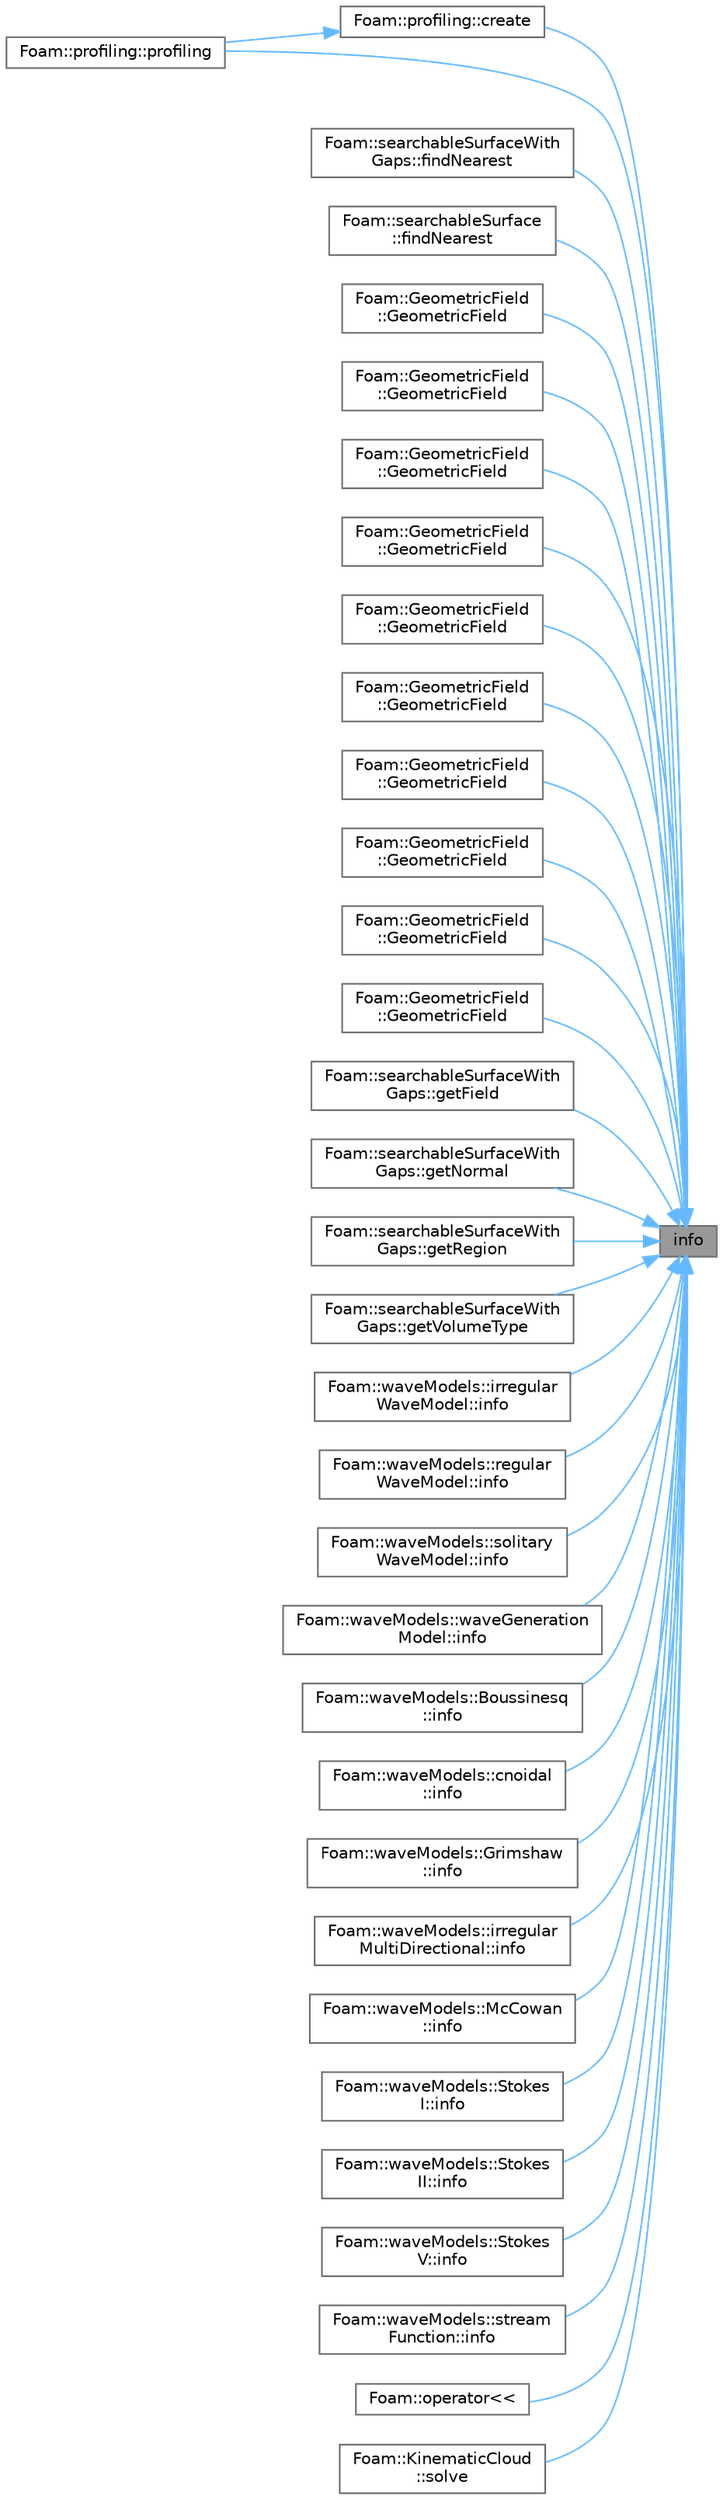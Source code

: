 digraph "info"
{
 // LATEX_PDF_SIZE
  bgcolor="transparent";
  edge [fontname=Helvetica,fontsize=10,labelfontname=Helvetica,labelfontsize=10];
  node [fontname=Helvetica,fontsize=10,shape=box,height=0.2,width=0.4];
  rankdir="RL";
  Node1 [id="Node000001",label="info",height=0.2,width=0.4,color="gray40", fillcolor="grey60", style="filled", fontcolor="black",tooltip=" "];
  Node1 -> Node2 [id="edge1_Node000001_Node000002",dir="back",color="steelblue1",style="solid",tooltip=" "];
  Node2 [id="Node000002",label="Foam::profiling::create",height=0.2,width=0.4,color="grey40", fillcolor="white", style="filled",URL="$classFoam_1_1profiling.html#a81c80c890681ecb6892af24dfd8a9bde",tooltip=" "];
  Node2 -> Node3 [id="edge2_Node000002_Node000003",dir="back",color="steelblue1",style="solid",tooltip=" "];
  Node3 [id="Node000003",label="Foam::profiling::profiling",height=0.2,width=0.4,color="grey40", fillcolor="white", style="filled",URL="$classFoam_1_1profiling.html#abd5d9f075c143e971e3405815e2559d1",tooltip=" "];
  Node1 -> Node4 [id="edge3_Node000001_Node000004",dir="back",color="steelblue1",style="solid",tooltip=" "];
  Node4 [id="Node000004",label="Foam::searchableSurfaceWith\lGaps::findNearest",height=0.2,width=0.4,color="grey40", fillcolor="white", style="filled",URL="$classFoam_1_1searchableSurfaceWithGaps.html#a55cc02a6ebd2ba7f53b1f4249376059c",tooltip=" "];
  Node1 -> Node5 [id="edge4_Node000001_Node000005",dir="back",color="steelblue1",style="solid",tooltip=" "];
  Node5 [id="Node000005",label="Foam::searchableSurface\l::findNearest",height=0.2,width=0.4,color="grey40", fillcolor="white", style="filled",URL="$classFoam_1_1searchableSurface.html#aaf16e80d5f641264b56f3d199a8a4b6c",tooltip=" "];
  Node1 -> Node6 [id="edge5_Node000001_Node000006",dir="back",color="steelblue1",style="solid",tooltip=" "];
  Node6 [id="Node000006",label="Foam::GeometricField\l::GeometricField",height=0.2,width=0.4,color="grey40", fillcolor="white", style="filled",URL="$classFoam_1_1GeometricField.html#aad9203ef8c7b72756c9c4efa4981cc6b",tooltip=" "];
  Node1 -> Node7 [id="edge6_Node000001_Node000007",dir="back",color="steelblue1",style="solid",tooltip=" "];
  Node7 [id="Node000007",label="Foam::GeometricField\l::GeometricField",height=0.2,width=0.4,color="grey40", fillcolor="white", style="filled",URL="$classFoam_1_1GeometricField.html#a43c3c510cbf96fa4ef4330e47b4eebe3",tooltip=" "];
  Node1 -> Node8 [id="edge7_Node000001_Node000008",dir="back",color="steelblue1",style="solid",tooltip=" "];
  Node8 [id="Node000008",label="Foam::GeometricField\l::GeometricField",height=0.2,width=0.4,color="grey40", fillcolor="white", style="filled",URL="$classFoam_1_1GeometricField.html#a754b2aaf77f97dc1b36f395b9595eab9",tooltip=" "];
  Node1 -> Node9 [id="edge8_Node000001_Node000009",dir="back",color="steelblue1",style="solid",tooltip=" "];
  Node9 [id="Node000009",label="Foam::GeometricField\l::GeometricField",height=0.2,width=0.4,color="grey40", fillcolor="white", style="filled",URL="$classFoam_1_1GeometricField.html#a2c00fbd2f811a04827b15830ce1354f9",tooltip=" "];
  Node1 -> Node10 [id="edge9_Node000001_Node000010",dir="back",color="steelblue1",style="solid",tooltip=" "];
  Node10 [id="Node000010",label="Foam::GeometricField\l::GeometricField",height=0.2,width=0.4,color="grey40", fillcolor="white", style="filled",URL="$classFoam_1_1GeometricField.html#ac05b1b82c1f4a59ca6face7e3ccb6503",tooltip=" "];
  Node1 -> Node11 [id="edge10_Node000001_Node000011",dir="back",color="steelblue1",style="solid",tooltip=" "];
  Node11 [id="Node000011",label="Foam::GeometricField\l::GeometricField",height=0.2,width=0.4,color="grey40", fillcolor="white", style="filled",URL="$classFoam_1_1GeometricField.html#aee365ec1ca51d54d722118d9423683d1",tooltip=" "];
  Node1 -> Node12 [id="edge11_Node000001_Node000012",dir="back",color="steelblue1",style="solid",tooltip=" "];
  Node12 [id="Node000012",label="Foam::GeometricField\l::GeometricField",height=0.2,width=0.4,color="grey40", fillcolor="white", style="filled",URL="$classFoam_1_1GeometricField.html#ad36ac6440d692e00cf4310ac433a242b",tooltip=" "];
  Node1 -> Node13 [id="edge12_Node000001_Node000013",dir="back",color="steelblue1",style="solid",tooltip=" "];
  Node13 [id="Node000013",label="Foam::GeometricField\l::GeometricField",height=0.2,width=0.4,color="grey40", fillcolor="white", style="filled",URL="$classFoam_1_1GeometricField.html#ab7af6e3faf6418bfc10e5361233745eb",tooltip=" "];
  Node1 -> Node14 [id="edge13_Node000001_Node000014",dir="back",color="steelblue1",style="solid",tooltip=" "];
  Node14 [id="Node000014",label="Foam::GeometricField\l::GeometricField",height=0.2,width=0.4,color="grey40", fillcolor="white", style="filled",URL="$classFoam_1_1GeometricField.html#aaccb5642f62f99b396701521c449d1b6",tooltip=" "];
  Node1 -> Node15 [id="edge14_Node000001_Node000015",dir="back",color="steelblue1",style="solid",tooltip=" "];
  Node15 [id="Node000015",label="Foam::GeometricField\l::GeometricField",height=0.2,width=0.4,color="grey40", fillcolor="white", style="filled",URL="$classFoam_1_1GeometricField.html#a38c21468e2da3a759487cc2422d7bfc7",tooltip=" "];
  Node1 -> Node16 [id="edge15_Node000001_Node000016",dir="back",color="steelblue1",style="solid",tooltip=" "];
  Node16 [id="Node000016",label="Foam::searchableSurfaceWith\lGaps::getField",height=0.2,width=0.4,color="grey40", fillcolor="white", style="filled",URL="$classFoam_1_1searchableSurfaceWithGaps.html#a7d2ab05fdef7edf388982908057155b8",tooltip=" "];
  Node1 -> Node17 [id="edge16_Node000001_Node000017",dir="back",color="steelblue1",style="solid",tooltip=" "];
  Node17 [id="Node000017",label="Foam::searchableSurfaceWith\lGaps::getNormal",height=0.2,width=0.4,color="grey40", fillcolor="white", style="filled",URL="$classFoam_1_1searchableSurfaceWithGaps.html#a2ebf98ae4f41351b6ac7c8a77fdbbb69",tooltip=" "];
  Node1 -> Node18 [id="edge17_Node000001_Node000018",dir="back",color="steelblue1",style="solid",tooltip=" "];
  Node18 [id="Node000018",label="Foam::searchableSurfaceWith\lGaps::getRegion",height=0.2,width=0.4,color="grey40", fillcolor="white", style="filled",URL="$classFoam_1_1searchableSurfaceWithGaps.html#a293529d2b9916fb913c2b1bf66ba1a6e",tooltip=" "];
  Node1 -> Node19 [id="edge18_Node000001_Node000019",dir="back",color="steelblue1",style="solid",tooltip=" "];
  Node19 [id="Node000019",label="Foam::searchableSurfaceWith\lGaps::getVolumeType",height=0.2,width=0.4,color="grey40", fillcolor="white", style="filled",URL="$classFoam_1_1searchableSurfaceWithGaps.html#a6179519b6e2ccdf07df4b13165fa7528",tooltip=" "];
  Node1 -> Node20 [id="edge19_Node000001_Node000020",dir="back",color="steelblue1",style="solid",tooltip=" "];
  Node20 [id="Node000020",label="Foam::waveModels::irregular\lWaveModel::info",height=0.2,width=0.4,color="grey40", fillcolor="white", style="filled",URL="$classFoam_1_1waveModels_1_1irregularWaveModel.html#a89318aa2ab2853dcdc58dc2481f6a2c1",tooltip=" "];
  Node1 -> Node21 [id="edge20_Node000001_Node000021",dir="back",color="steelblue1",style="solid",tooltip=" "];
  Node21 [id="Node000021",label="Foam::waveModels::regular\lWaveModel::info",height=0.2,width=0.4,color="grey40", fillcolor="white", style="filled",URL="$classFoam_1_1waveModels_1_1regularWaveModel.html#a89318aa2ab2853dcdc58dc2481f6a2c1",tooltip=" "];
  Node1 -> Node22 [id="edge21_Node000001_Node000022",dir="back",color="steelblue1",style="solid",tooltip=" "];
  Node22 [id="Node000022",label="Foam::waveModels::solitary\lWaveModel::info",height=0.2,width=0.4,color="grey40", fillcolor="white", style="filled",URL="$classFoam_1_1waveModels_1_1solitaryWaveModel.html#a89318aa2ab2853dcdc58dc2481f6a2c1",tooltip=" "];
  Node1 -> Node23 [id="edge22_Node000001_Node000023",dir="back",color="steelblue1",style="solid",tooltip=" "];
  Node23 [id="Node000023",label="Foam::waveModels::waveGeneration\lModel::info",height=0.2,width=0.4,color="grey40", fillcolor="white", style="filled",URL="$classFoam_1_1waveModels_1_1waveGenerationModel.html#a89318aa2ab2853dcdc58dc2481f6a2c1",tooltip=" "];
  Node1 -> Node24 [id="edge23_Node000001_Node000024",dir="back",color="steelblue1",style="solid",tooltip=" "];
  Node24 [id="Node000024",label="Foam::waveModels::Boussinesq\l::info",height=0.2,width=0.4,color="grey40", fillcolor="white", style="filled",URL="$classFoam_1_1waveModels_1_1Boussinesq.html#a89318aa2ab2853dcdc58dc2481f6a2c1",tooltip=" "];
  Node1 -> Node25 [id="edge24_Node000001_Node000025",dir="back",color="steelblue1",style="solid",tooltip=" "];
  Node25 [id="Node000025",label="Foam::waveModels::cnoidal\l::info",height=0.2,width=0.4,color="grey40", fillcolor="white", style="filled",URL="$classFoam_1_1waveModels_1_1cnoidal.html#a89318aa2ab2853dcdc58dc2481f6a2c1",tooltip=" "];
  Node1 -> Node26 [id="edge25_Node000001_Node000026",dir="back",color="steelblue1",style="solid",tooltip=" "];
  Node26 [id="Node000026",label="Foam::waveModels::Grimshaw\l::info",height=0.2,width=0.4,color="grey40", fillcolor="white", style="filled",URL="$classFoam_1_1waveModels_1_1Grimshaw.html#a89318aa2ab2853dcdc58dc2481f6a2c1",tooltip=" "];
  Node1 -> Node27 [id="edge26_Node000001_Node000027",dir="back",color="steelblue1",style="solid",tooltip=" "];
  Node27 [id="Node000027",label="Foam::waveModels::irregular\lMultiDirectional::info",height=0.2,width=0.4,color="grey40", fillcolor="white", style="filled",URL="$classFoam_1_1waveModels_1_1irregularMultiDirectional.html#a89318aa2ab2853dcdc58dc2481f6a2c1",tooltip=" "];
  Node1 -> Node28 [id="edge27_Node000001_Node000028",dir="back",color="steelblue1",style="solid",tooltip=" "];
  Node28 [id="Node000028",label="Foam::waveModels::McCowan\l::info",height=0.2,width=0.4,color="grey40", fillcolor="white", style="filled",URL="$classFoam_1_1waveModels_1_1McCowan.html#a89318aa2ab2853dcdc58dc2481f6a2c1",tooltip=" "];
  Node1 -> Node29 [id="edge28_Node000001_Node000029",dir="back",color="steelblue1",style="solid",tooltip=" "];
  Node29 [id="Node000029",label="Foam::waveModels::Stokes\lI::info",height=0.2,width=0.4,color="grey40", fillcolor="white", style="filled",URL="$classFoam_1_1waveModels_1_1StokesI.html#a89318aa2ab2853dcdc58dc2481f6a2c1",tooltip=" "];
  Node1 -> Node30 [id="edge29_Node000001_Node000030",dir="back",color="steelblue1",style="solid",tooltip=" "];
  Node30 [id="Node000030",label="Foam::waveModels::Stokes\lII::info",height=0.2,width=0.4,color="grey40", fillcolor="white", style="filled",URL="$classFoam_1_1waveModels_1_1StokesII.html#a89318aa2ab2853dcdc58dc2481f6a2c1",tooltip=" "];
  Node1 -> Node31 [id="edge30_Node000001_Node000031",dir="back",color="steelblue1",style="solid",tooltip=" "];
  Node31 [id="Node000031",label="Foam::waveModels::Stokes\lV::info",height=0.2,width=0.4,color="grey40", fillcolor="white", style="filled",URL="$classFoam_1_1waveModels_1_1StokesV.html#a89318aa2ab2853dcdc58dc2481f6a2c1",tooltip=" "];
  Node1 -> Node32 [id="edge31_Node000001_Node000032",dir="back",color="steelblue1",style="solid",tooltip=" "];
  Node32 [id="Node000032",label="Foam::waveModels::stream\lFunction::info",height=0.2,width=0.4,color="grey40", fillcolor="white", style="filled",URL="$classFoam_1_1waveModels_1_1streamFunction.html#a89318aa2ab2853dcdc58dc2481f6a2c1",tooltip=" "];
  Node1 -> Node33 [id="edge32_Node000001_Node000033",dir="back",color="steelblue1",style="solid",tooltip=" "];
  Node33 [id="Node000033",label="Foam::operator\<\<",height=0.2,width=0.4,color="grey40", fillcolor="white", style="filled",URL="$namespaceFoam.html#a78746b56c6abe3cdb98fa955c29e6257",tooltip=" "];
  Node1 -> Node3 [id="edge33_Node000001_Node000003",dir="back",color="steelblue1",style="solid",tooltip=" "];
  Node1 -> Node34 [id="edge34_Node000001_Node000034",dir="back",color="steelblue1",style="solid",tooltip=" "];
  Node34 [id="Node000034",label="Foam::KinematicCloud\l::solve",height=0.2,width=0.4,color="grey40", fillcolor="white", style="filled",URL="$classFoam_1_1KinematicCloud.html#afa1e21a16cc62ccc11ccc7f665c5a144",tooltip=" "];
}
